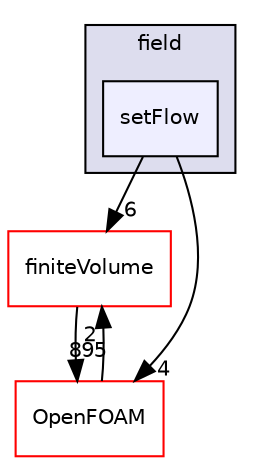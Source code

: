 digraph "src/functionObjects/field/setFlow" {
  bgcolor=transparent;
  compound=true
  node [ fontsize="10", fontname="Helvetica"];
  edge [ labelfontsize="10", labelfontname="Helvetica"];
  subgraph clusterdir_bae024cac12ddc6733a616261920a91f {
    graph [ bgcolor="#ddddee", pencolor="black", label="field" fontname="Helvetica", fontsize="10", URL="dir_bae024cac12ddc6733a616261920a91f.html"]
  dir_f31bde1a9a56a970f383a47cf726fa82 [shape=box, label="setFlow", style="filled", fillcolor="#eeeeff", pencolor="black", URL="dir_f31bde1a9a56a970f383a47cf726fa82.html"];
  }
  dir_9bd15774b555cf7259a6fa18f99fe99b [shape=box label="finiteVolume" color="red" URL="dir_9bd15774b555cf7259a6fa18f99fe99b.html"];
  dir_c5473ff19b20e6ec4dfe5c310b3778a8 [shape=box label="OpenFOAM" color="red" URL="dir_c5473ff19b20e6ec4dfe5c310b3778a8.html"];
  dir_9bd15774b555cf7259a6fa18f99fe99b->dir_c5473ff19b20e6ec4dfe5c310b3778a8 [headlabel="895", labeldistance=1.5 headhref="dir_000814_002151.html"];
  dir_f31bde1a9a56a970f383a47cf726fa82->dir_9bd15774b555cf7259a6fa18f99fe99b [headlabel="6", labeldistance=1.5 headhref="dir_001323_000814.html"];
  dir_f31bde1a9a56a970f383a47cf726fa82->dir_c5473ff19b20e6ec4dfe5c310b3778a8 [headlabel="4", labeldistance=1.5 headhref="dir_001323_002151.html"];
  dir_c5473ff19b20e6ec4dfe5c310b3778a8->dir_9bd15774b555cf7259a6fa18f99fe99b [headlabel="2", labeldistance=1.5 headhref="dir_002151_000814.html"];
}

